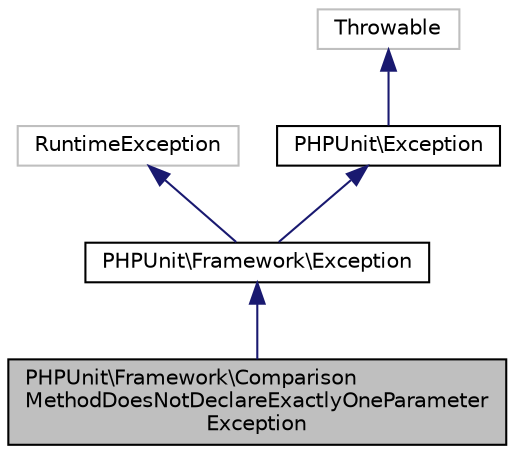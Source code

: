 digraph "PHPUnit\Framework\ComparisonMethodDoesNotDeclareExactlyOneParameterException"
{
  edge [fontname="Helvetica",fontsize="10",labelfontname="Helvetica",labelfontsize="10"];
  node [fontname="Helvetica",fontsize="10",shape=record];
  Node5 [label="PHPUnit\\Framework\\Comparison\lMethodDoesNotDeclareExactlyOneParameter\lException",height=0.2,width=0.4,color="black", fillcolor="grey75", style="filled", fontcolor="black"];
  Node6 -> Node5 [dir="back",color="midnightblue",fontsize="10",style="solid",fontname="Helvetica"];
  Node6 [label="PHPUnit\\Framework\\Exception",height=0.2,width=0.4,color="black", fillcolor="white", style="filled",URL="$classPHPUnit_1_1Framework_1_1Exception.html"];
  Node7 -> Node6 [dir="back",color="midnightblue",fontsize="10",style="solid",fontname="Helvetica"];
  Node7 [label="RuntimeException",height=0.2,width=0.4,color="grey75", fillcolor="white", style="filled"];
  Node8 -> Node6 [dir="back",color="midnightblue",fontsize="10",style="solid",fontname="Helvetica"];
  Node8 [label="PHPUnit\\Exception",height=0.2,width=0.4,color="black", fillcolor="white", style="filled",URL="$interfacePHPUnit_1_1Exception.html"];
  Node9 -> Node8 [dir="back",color="midnightblue",fontsize="10",style="solid",fontname="Helvetica"];
  Node9 [label="Throwable",height=0.2,width=0.4,color="grey75", fillcolor="white", style="filled"];
}
